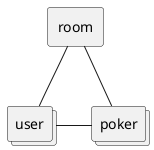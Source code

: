 @startuml
agent room
collections user
collections poker

room -- poker
room -- user
user - poker
@enduml
